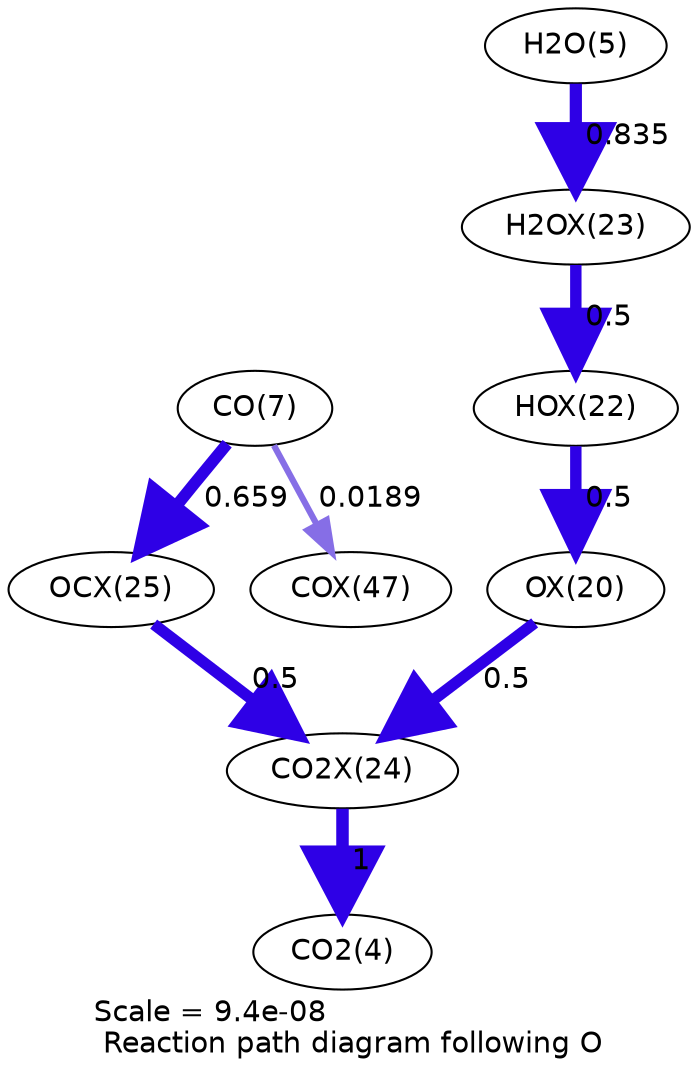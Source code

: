 digraph reaction_paths {
center=1;
s44 -> s42[fontname="Helvetica", penwidth=5.48, arrowsize=2.74, color="0.7, 1, 0.9"
, label=" 0.5"];
s42 -> s46[fontname="Helvetica", penwidth=5.48, arrowsize=2.74, color="0.7, 1, 0.9"
, label=" 0.5"];
s45 -> s44[fontname="Helvetica", penwidth=5.48, arrowsize=2.74, color="0.7, 1, 0.9"
, label=" 0.5"];
s7 -> s45[fontname="Helvetica", penwidth=5.86, arrowsize=2.93, color="0.7, 1.34, 0.9"
, label=" 0.835"];
s9 -> s47[fontname="Helvetica", penwidth=5.68, arrowsize=2.84, color="0.7, 1.16, 0.9"
, label=" 0.659"];
s9 -> s53[fontname="Helvetica", penwidth=3, arrowsize=1.5, color="0.7, 0.519, 0.9"
, label=" 0.0189"];
s47 -> s46[fontname="Helvetica", penwidth=5.48, arrowsize=2.74, color="0.7, 1, 0.9"
, label=" 0.5"];
s46 -> s6[fontname="Helvetica", penwidth=6, arrowsize=3, color="0.7, 1.5, 0.9"
, label=" 1"];
s6 [ fontname="Helvetica", label="CO2(4)"];
s7 [ fontname="Helvetica", label="H2O(5)"];
s9 [ fontname="Helvetica", label="CO(7)"];
s42 [ fontname="Helvetica", label="OX(20)"];
s44 [ fontname="Helvetica", label="HOX(22)"];
s45 [ fontname="Helvetica", label="H2OX(23)"];
s46 [ fontname="Helvetica", label="CO2X(24)"];
s47 [ fontname="Helvetica", label="OCX(25)"];
s53 [ fontname="Helvetica", label="COX(47)"];
 label = "Scale = 9.4e-08\l Reaction path diagram following O";
 fontname = "Helvetica";
}
